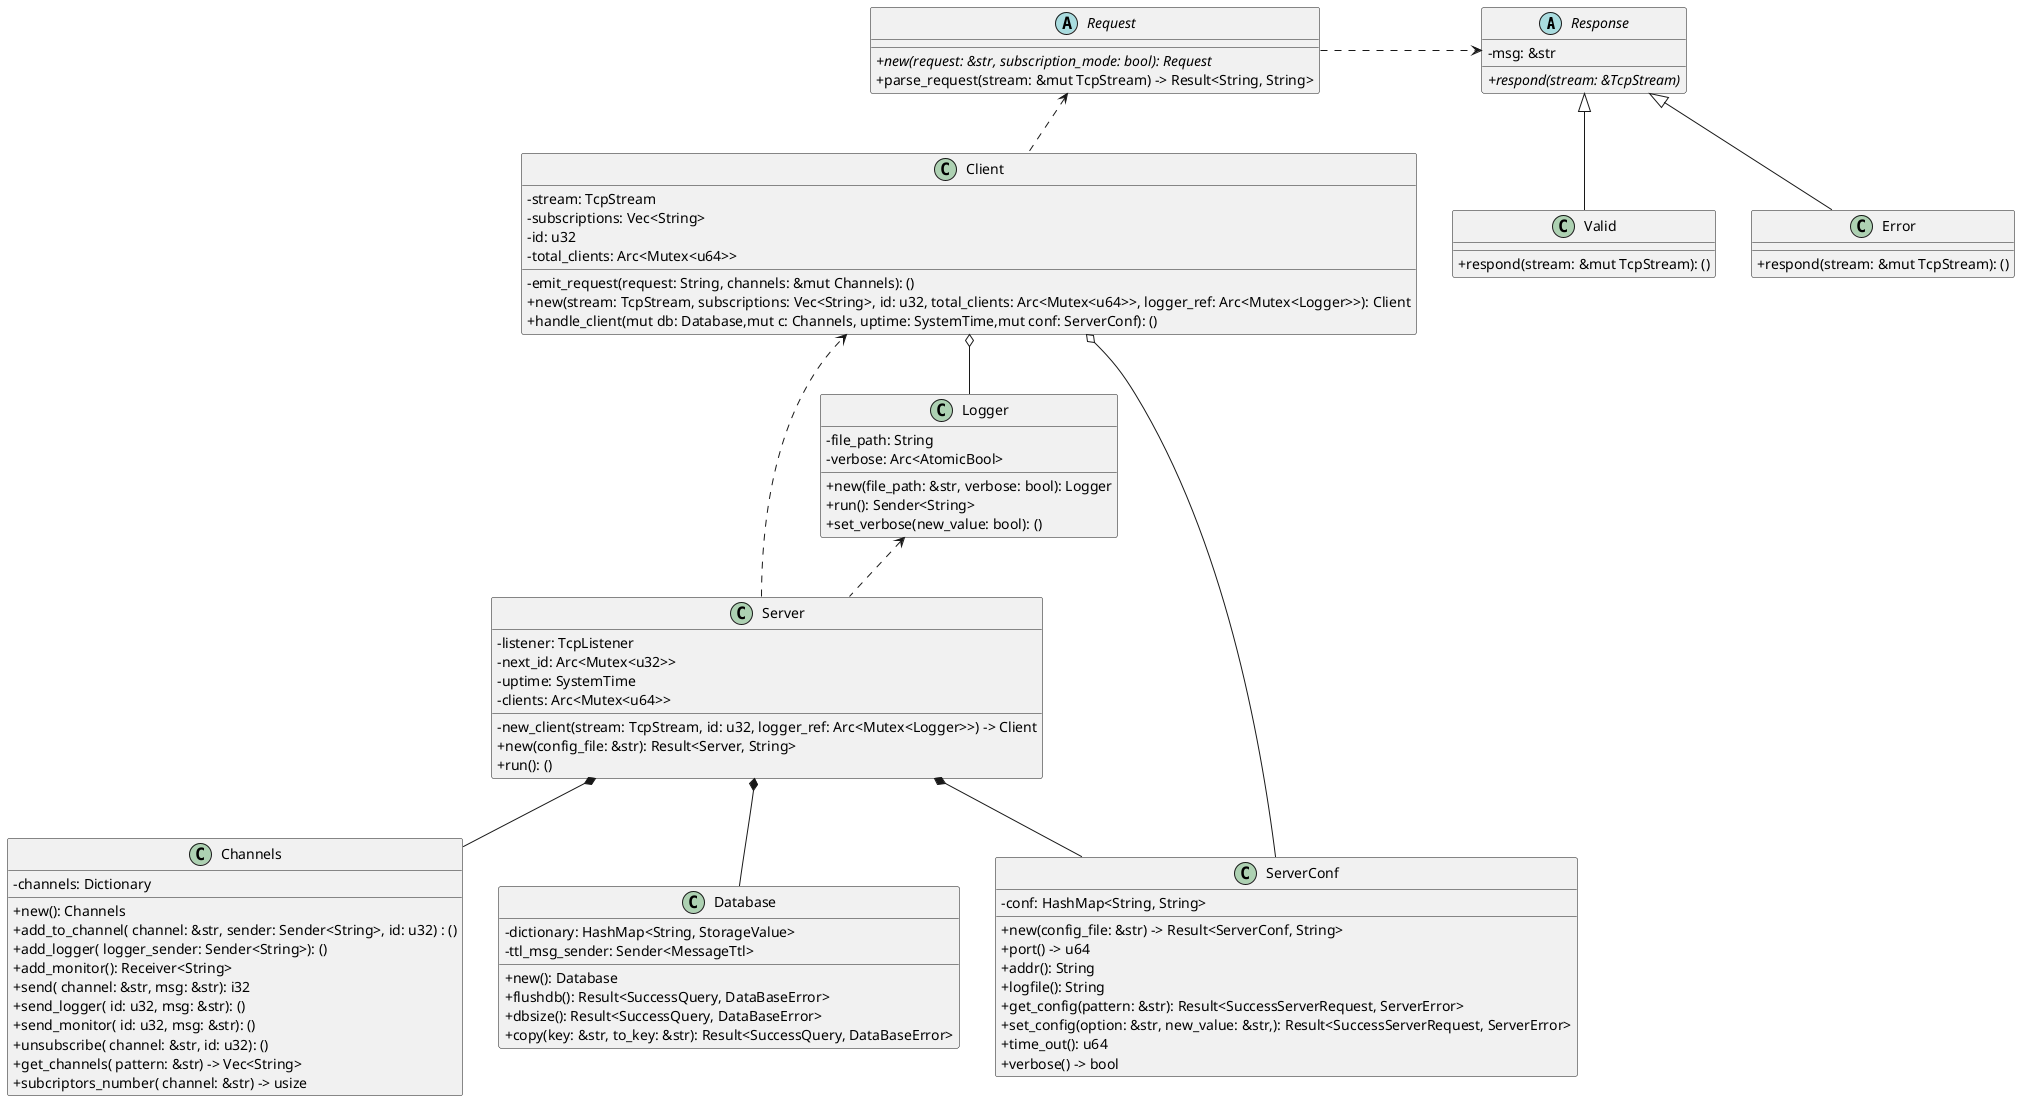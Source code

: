 @startuml redis
skinparam ClassAttributeIconSize 0
hide interface fields

abstract Response
abstract Request

Class Server {
    - listener: TcpListener
    - next_id: Arc<Mutex<u32>>
    - uptime: SystemTime
    - clients: Arc<Mutex<u64>>
    - new_client(stream: TcpStream, id: u32, logger_ref: Arc<Mutex<Logger>>) -> Client
    + new(config_file: &str): Result<Server, String>
    + run(): ()
}

Class Client{
    - stream: TcpStream
    - subscriptions: Vec<String>
    - id: u32
    - total_clients: Arc<Mutex<u64>>
    - emit_request(request: String, channels: &mut Channels): ()
    + new(stream: TcpStream, subscriptions: Vec<String>, id: u32, total_clients: Arc<Mutex<u64>>, logger_ref: Arc<Mutex<Logger>>): Client
    + handle_client(mut db: Database,mut c: Channels, uptime: SystemTime,mut conf: ServerConf): ()
}

Class Channels{
    - channels: Dictionary
    + new(): Channels
    + add_to_channel( channel: &str, sender: Sender<String>, id: u32) : ()
    + add_logger( logger_sender: Sender<String>): ()
    + add_monitor(): Receiver<String>
    + send( channel: &str, msg: &str): i32
    + send_logger( id: u32, msg: &str): ()
    + send_monitor( id: u32, msg: &str): ()
    + unsubscribe( channel: &str, id: u32): ()
    + get_channels( pattern: &str) -> Vec<String>
    + subcriptors_number( channel: &str) -> usize
}

Class Database {
    - dictionary: HashMap<String, StorageValue>
    - ttl_msg_sender: Sender<MessageTtl>
    + new(): Database
    + flushdb(): Result<SuccessQuery, DataBaseError>
    + dbsize(): Result<SuccessQuery, DataBaseError>
    + copy(key: &str, to_key: &str): Result<SuccessQuery, DataBaseError>
}

Class ServerConf {
    - conf: HashMap<String, String>
    + new(config_file: &str) -> Result<ServerConf, String>
    + port() -> u64
    + addr(): String
    + logfile(): String
    + get_config(pattern: &str): Result<SuccessServerRequest, ServerError>
    + set_config(option: &str, new_value: &str,): Result<SuccessServerRequest, ServerError>
    + time_out(): u64
    + verbose() -> bool
}

Class Logger {
    - file_path: String
    - verbose: Arc<AtomicBool>
    + new(file_path: &str, verbose: bool): Logger
    + run(): Sender<String>
    + set_verbose(new_value: bool): ()
}

abstract Class Request {
    +{abstract}new(request: &str, subscription_mode: bool): Request
    +parse_request(stream: &mut TcpStream) -> Result<String, String>
}

abstract Class Response {
    -msg: &str
    +{abstract}respond(stream: &TcpStream)
}

Class Valid{
    +respond(stream: &mut TcpStream): ()
}

Class Error{
    +respond(stream: &mut TcpStream): ()
}


Server *-- Database
Server *-- ServerConf
Server *-- Channels
Server .up.> Logger
Server .right.> Client

Client o-- Logger
Client .up.> Request
Client o--ServerConf

Request .right.> Response

Response <|-- Valid
Response <|-- Error


@enduml
